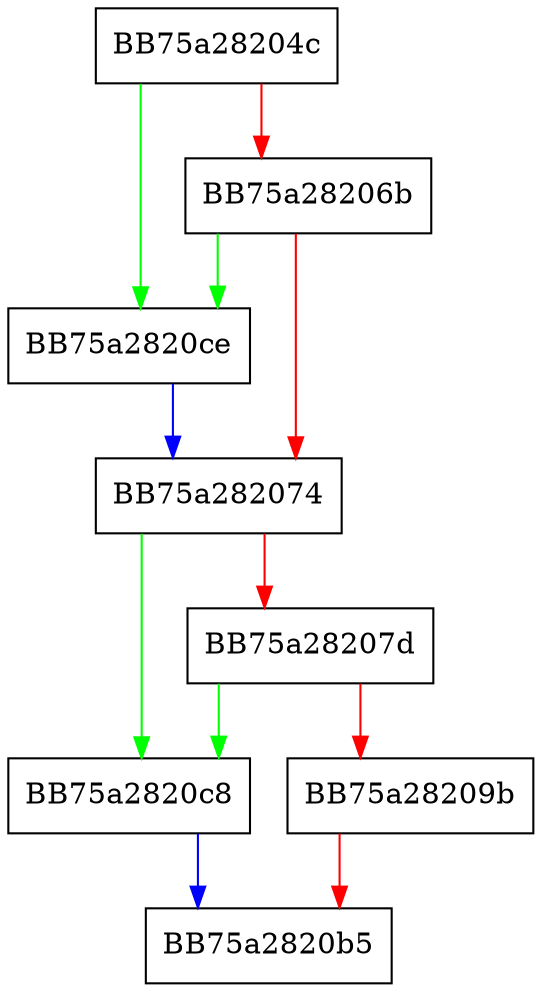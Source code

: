digraph DoCacheQuery {
  node [shape="box"];
  graph [splines=ortho];
  BB75a28204c -> BB75a2820ce [color="green"];
  BB75a28204c -> BB75a28206b [color="red"];
  BB75a28206b -> BB75a2820ce [color="green"];
  BB75a28206b -> BB75a282074 [color="red"];
  BB75a282074 -> BB75a2820c8 [color="green"];
  BB75a282074 -> BB75a28207d [color="red"];
  BB75a28207d -> BB75a2820c8 [color="green"];
  BB75a28207d -> BB75a28209b [color="red"];
  BB75a28209b -> BB75a2820b5 [color="red"];
  BB75a2820c8 -> BB75a2820b5 [color="blue"];
  BB75a2820ce -> BB75a282074 [color="blue"];
}